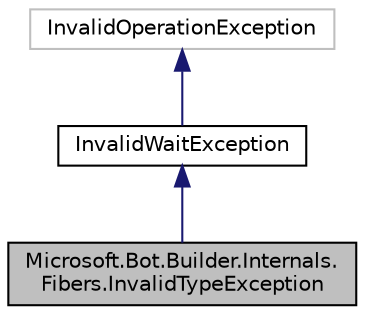 digraph "Microsoft.Bot.Builder.Internals.Fibers.InvalidTypeException"
{
  edge [fontname="Helvetica",fontsize="10",labelfontname="Helvetica",labelfontsize="10"];
  node [fontname="Helvetica",fontsize="10",shape=record];
  Node1 [label="Microsoft.Bot.Builder.Internals.\lFibers.InvalidTypeException",height=0.2,width=0.4,color="black", fillcolor="grey75", style="filled", fontcolor="black"];
  Node2 -> Node1 [dir="back",color="midnightblue",fontsize="10",style="solid",fontname="Helvetica"];
  Node2 [label="InvalidWaitException",height=0.2,width=0.4,color="black", fillcolor="white", style="filled",URL="$d4/daa/class_microsoft_1_1_bot_1_1_builder_1_1_internals_1_1_fibers_1_1_invalid_wait_exception.html"];
  Node3 -> Node2 [dir="back",color="midnightblue",fontsize="10",style="solid",fontname="Helvetica"];
  Node3 [label="InvalidOperationException",height=0.2,width=0.4,color="grey75", fillcolor="white", style="filled"];
}
